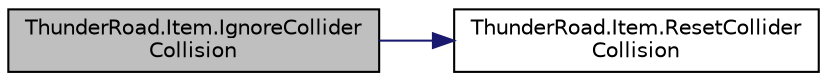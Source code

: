 digraph "ThunderRoad.Item.IgnoreColliderCollision"
{
 // LATEX_PDF_SIZE
  edge [fontname="Helvetica",fontsize="10",labelfontname="Helvetica",labelfontsize="10"];
  node [fontname="Helvetica",fontsize="10",shape=record];
  rankdir="LR";
  Node1 [label="ThunderRoad.Item.IgnoreCollider\lCollision",height=0.2,width=0.4,color="black", fillcolor="grey75", style="filled", fontcolor="black",tooltip="Ignores the collider collision."];
  Node1 -> Node2 [color="midnightblue",fontsize="10",style="solid",fontname="Helvetica"];
  Node2 [label="ThunderRoad.Item.ResetCollider\lCollision",height=0.2,width=0.4,color="black", fillcolor="white", style="filled",URL="$class_thunder_road_1_1_item.html#ae9205109d863ab26d601966fad0eeec5",tooltip="Resets the collider collision."];
}

